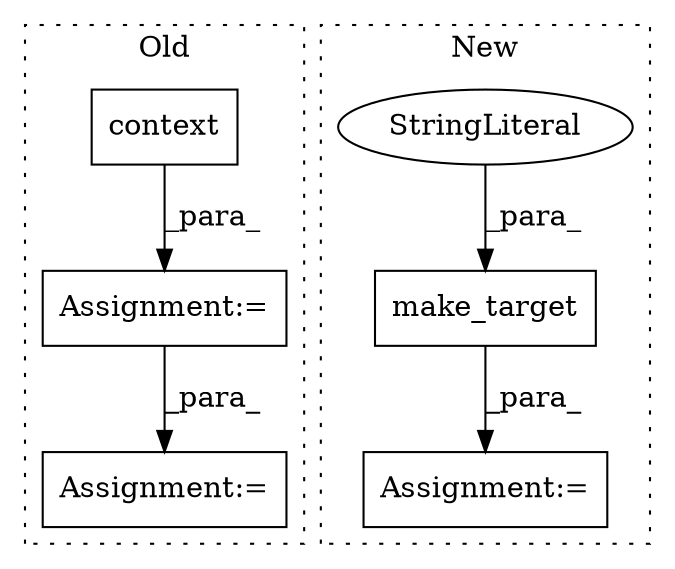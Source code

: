 digraph G {
subgraph cluster0 {
1 [label="context" a="32" s="1394" l="9" shape="box"];
4 [label="Assignment:=" a="7" s="1878" l="1" shape="box"];
5 [label="Assignment:=" a="7" s="1696" l="1" shape="box"];
label = "Old";
style="dotted";
}
subgraph cluster1 {
2 [label="make_target" a="32" s="982,1013" l="12,1" shape="box"];
3 [label="StringLiteral" a="45" s="994" l="12" shape="ellipse"];
6 [label="Assignment:=" a="7" s="1086" l="1" shape="box"];
label = "New";
style="dotted";
}
1 -> 5 [label="_para_"];
2 -> 6 [label="_para_"];
3 -> 2 [label="_para_"];
5 -> 4 [label="_para_"];
}